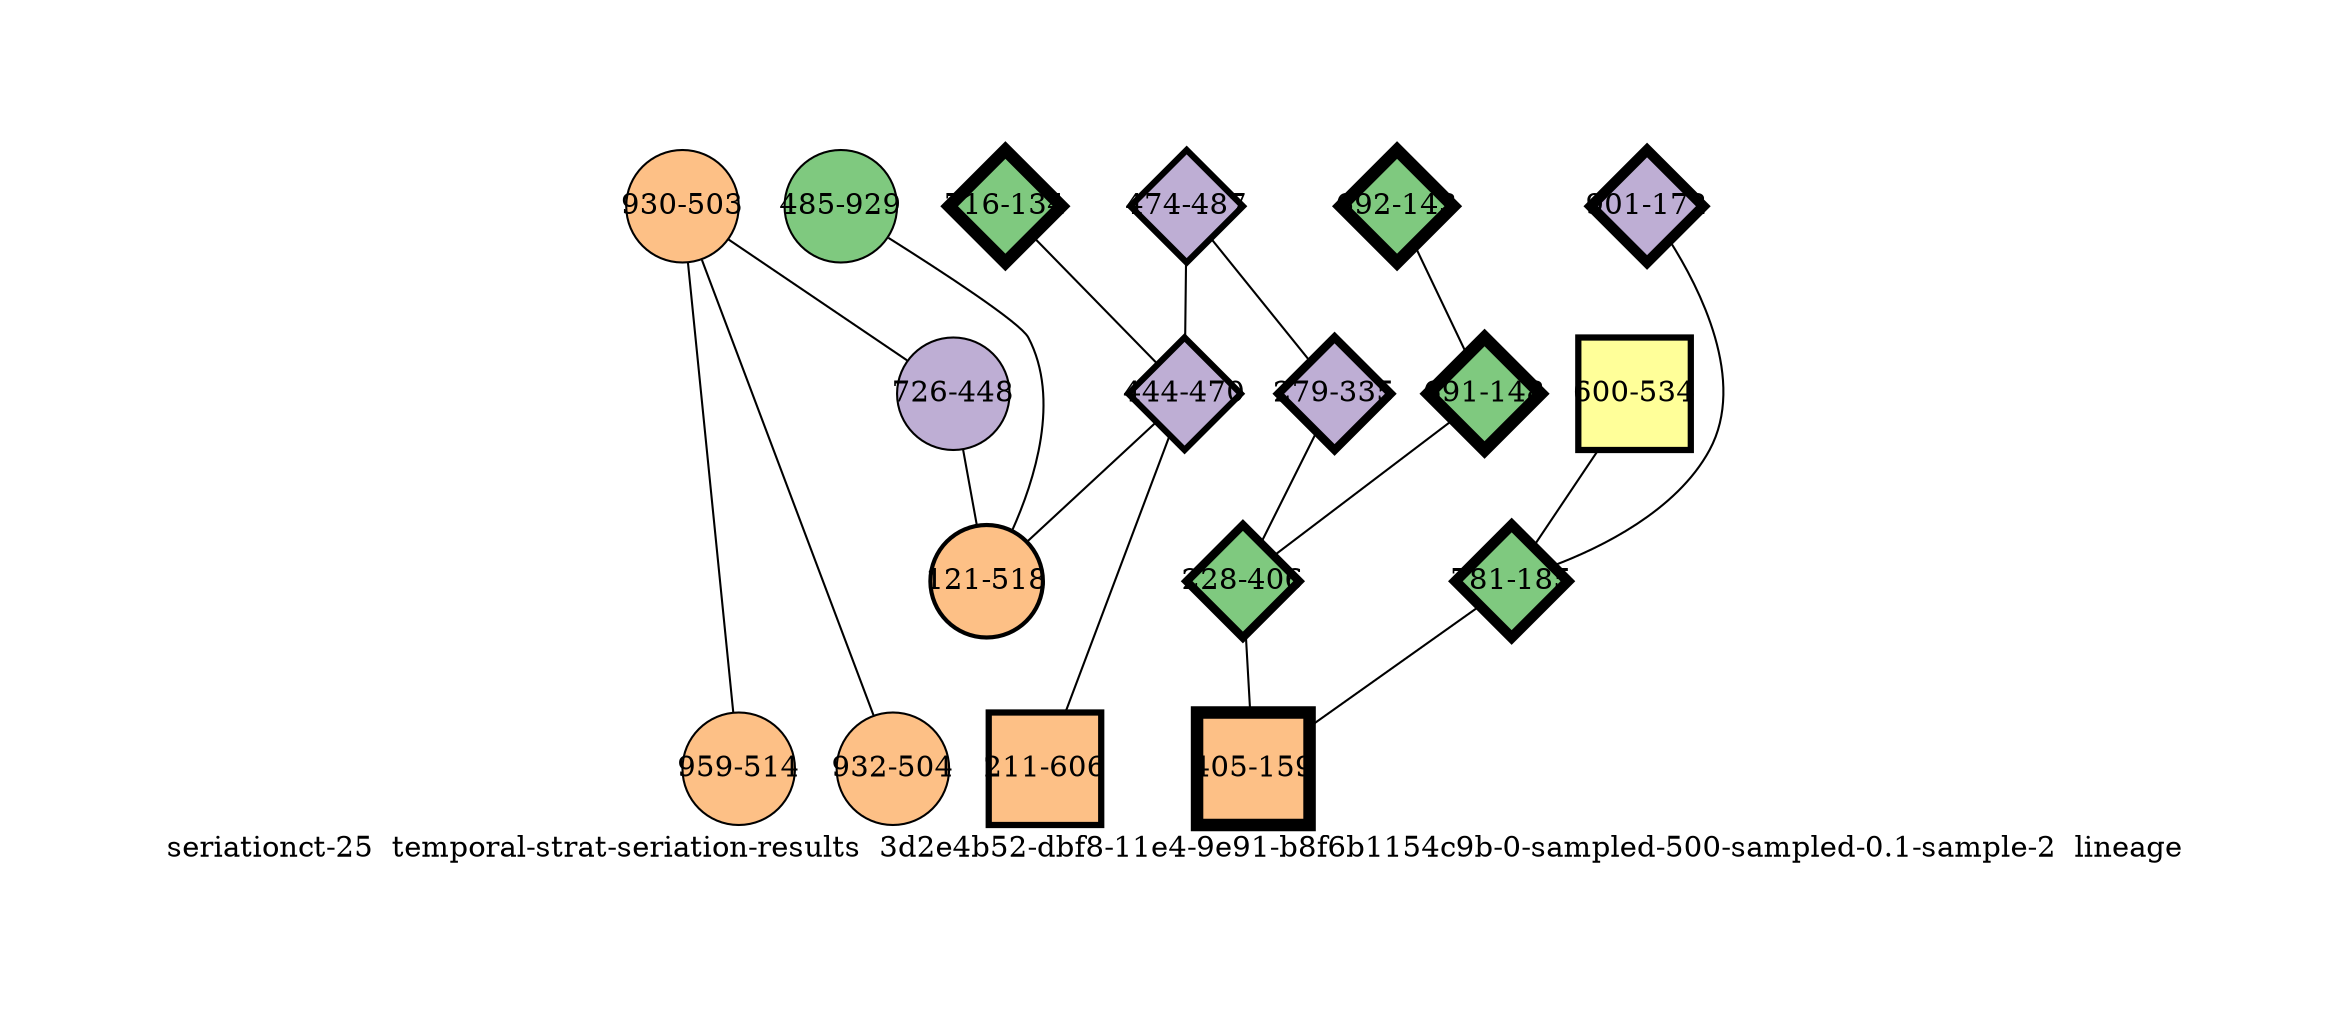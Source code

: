 strict graph "seriationct-25  temporal-strat-seriation-results  3d2e4b52-dbf8-11e4-9e91-b8f6b1154c9b-0-sampled-500-sampled-0.1-sample-2  lineage" {
labelloc=b;
ratio=auto;
pad="1.0";
label="seriationct-25  temporal-strat-seriation-results  3d2e4b52-dbf8-11e4-9e91-b8f6b1154c9b-0-sampled-500-sampled-0.1-sample-2  lineage";
node [width="0.75", style=filled, fixedsize=true, height="0.75", shape=circle, label=""];
0 [xCoordinate="134.0", appears_in_slice=6, yCoordinate="716.0", colorscheme=accent6, lineage_id=2, short_label="716-134", label="716-134", shape=diamond, cluster_id=0, fillcolor=1, size="500.0", id=9, penwidth="6.0"];
1 [xCoordinate="487.0", appears_in_slice=3, yCoordinate="474.0", colorscheme=accent6, lineage_id=2, short_label="474-487", label="474-487", shape=diamond, cluster_id=1, fillcolor=2, size="500.0", id=0, penwidth="3.0"];
2 [xCoordinate="470.0", appears_in_slice=3, yCoordinate="444.0", colorscheme=accent6, lineage_id=2, short_label="444-470", label="444-470", shape=diamond, cluster_id=1, fillcolor=2, size="500.0", id=15, penwidth="3.0"];
3 [xCoordinate="335.0", appears_in_slice=4, yCoordinate="279.0", colorscheme=accent6, lineage_id=2, short_label="279-335", label="279-335", shape=diamond, cluster_id=1, fillcolor=2, size="500.0", id=2, penwidth="4.0"];
4 [xCoordinate="503.0", appears_in_slice=1, yCoordinate="930.0", colorscheme=accent6, lineage_id=0, short_label="930-503", label="930-503", shape=circle, cluster_id=2, fillcolor=3, size="500.0", id=3, penwidth="1.0"];
5 [xCoordinate="448.0", appears_in_slice=1, yCoordinate="726.0", colorscheme=accent6, lineage_id=0, short_label="726-448", label="726-448", shape=circle, cluster_id=1, fillcolor=2, size="500.0", id=1, penwidth="1.0"];
6 [xCoordinate="172.0", appears_in_slice=5, yCoordinate="901.0", colorscheme=accent6, lineage_id=2, short_label="901-172", label="901-172", shape=diamond, cluster_id=1, fillcolor=2, size="500.0", id=5, penwidth="5.0"];
7 [xCoordinate="143.0", appears_in_slice=6, yCoordinate="692.0", colorscheme=accent6, lineage_id=2, short_label="692-143", label="692-143", shape=diamond, cluster_id=0, fillcolor=1, size="500.0", id=10, penwidth="6.0"];
8 [xCoordinate="504.0", appears_in_slice=1, yCoordinate="932.0", colorscheme=accent6, lineage_id=0, short_label="932-504", label="932-504", shape=circle, cluster_id=2, fillcolor=3, size="500.0", id=7, penwidth="1.0"];
9 [xCoordinate="534.0", appears_in_slice=3, yCoordinate="600.0", colorscheme=accent6, lineage_id=1, short_label="600-534", label="600-534", shape=square, cluster_id=3, fillcolor=4, size="500.0", id=8, penwidth="3.0"];
10 [xCoordinate="148.0", appears_in_slice=6, yCoordinate="691.0", colorscheme=accent6, lineage_id=2, short_label="691-148", label="691-148", shape=diamond, cluster_id=0, fillcolor=1, size="500.0", id=17, penwidth="6.0"];
11 [xCoordinate="929.0", appears_in_slice=1, yCoordinate="485.0", colorscheme=accent6, lineage_id=0, short_label="485-929", label="485-929", shape=circle, cluster_id=0, fillcolor=1, size="500.0", id=11, penwidth="1.0"];
12 [xCoordinate="185.0", appears_in_slice=5, yCoordinate="781.0", colorscheme=accent6, lineage_id=2, short_label="781-185", label="781-185", shape=diamond, cluster_id=0, fillcolor=1, size="500.0", id=12, penwidth="5.0"];
13 [xCoordinate="406.0", appears_in_slice=4, yCoordinate="228.0", colorscheme=accent6, lineage_id=2, short_label="228-406", label="228-406", shape=diamond, cluster_id=0, fillcolor=1, size="500.0", id=13, penwidth="4.0"];
14 [xCoordinate="606.0", appears_in_slice=3, yCoordinate="211.0", colorscheme=accent6, lineage_id=1, short_label="211-606", label="211-606", shape=square, cluster_id=2, fillcolor=3, size="500.0", id=6, penwidth="3.0"];
15 [xCoordinate="514.0", appears_in_slice=1, yCoordinate="959.0", colorscheme=accent6, lineage_id=0, short_label="959-514", label="959-514", shape=circle, cluster_id=2, fillcolor=3, size="500.0", id=4, penwidth="1.0"];
16 [xCoordinate="159.0", appears_in_slice=6, yCoordinate="405.0", colorscheme=accent6, lineage_id=1, short_label="405-159", label="405-159", shape=square, cluster_id=2, fillcolor=3, size="500.0", id=16, penwidth="6.0"];
17 [xCoordinate="518.0", appears_in_slice=2, yCoordinate="121.0", colorscheme=accent6, lineage_id=0, short_label="121-518", label="121-518", shape=circle, cluster_id=2, fillcolor=3, size="500.0", id=14, penwidth="2.0"];
0 -- 2  [inverseweight="1.25733754296", weight="0.795331377477"];
1 -- 2  [inverseweight="2.5349703035", weight="0.39448193875"];
1 -- 3  [inverseweight="2.83596948931", weight="0.352613102422"];
2 -- 14  [inverseweight="19.8575367697", weight="0.0503587132481"];
2 -- 17  [inverseweight="1.93117858483", weight="0.517818501021"];
3 -- 13  [inverseweight="17.8571428571", weight="0.056"];
4 -- 8  [inverseweight="19.9204768222", weight="0.050199601592"];
4 -- 5  [inverseweight="8.73837477148", weight="0.114437756007"];
4 -- 15  [inverseweight="19.462473604", weight="0.0513809303147"];
5 -- 17  [inverseweight="2.1011742121", weight="0.475924363739"];
6 -- 12  [inverseweight="20.7256668072", weight="0.0482493523273"];
7 -- 10  [inverseweight="1.03086429133", weight="0.970059791972"];
9 -- 12  [inverseweight="3.02769072358", weight="0.330284725653"];
10 -- 13  [inverseweight="2.5793764523", weight="0.387690598287"];
11 -- 17  [inverseweight="1.63720729964", weight="0.610796201691"];
12 -- 16  [inverseweight="2.40774497776", weight="0.415326377684"];
13 -- 16  [inverseweight="2.68599902986", weight="0.372300953531"];
}
